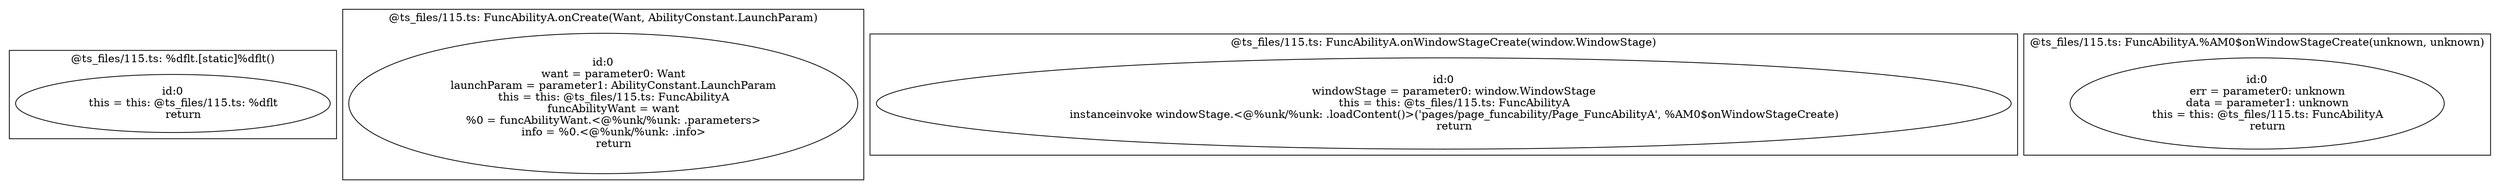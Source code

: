 digraph "115.ts" {
subgraph "cluster_@ts_files/115.ts: %dflt.[static]%dflt()" {
  label="@ts_files/115.ts: %dflt.[static]%dflt()";
  Node33710 [label="id:0
      this = this: @ts_files/115.ts: %dflt
      return"];
}
subgraph "cluster_@ts_files/115.ts: FuncAbilityA.onCreate(Want, AbilityConstant.LaunchParam)" {
  label="@ts_files/115.ts: FuncAbilityA.onCreate(Want, AbilityConstant.LaunchParam)";
  Node68010 [label="id:0
      want = parameter0: Want
      launchParam = parameter1: AbilityConstant.LaunchParam
      this = this: @ts_files/115.ts: FuncAbilityA
      funcAbilityWant = want
      %0 = funcAbilityWant.<@%unk/%unk: .parameters>
      info = %0.<@%unk/%unk: .info>
      return"];
}
subgraph "cluster_@ts_files/115.ts: FuncAbilityA.onWindowStageCreate(window.WindowStage)" {
  label="@ts_files/115.ts: FuncAbilityA.onWindowStageCreate(window.WindowStage)";
  Node65830 [label="id:0
      windowStage = parameter0: window.WindowStage
      this = this: @ts_files/115.ts: FuncAbilityA
      instanceinvoke windowStage.<@%unk/%unk: .loadContent()>('pages/page_funcability/Page_FuncAbilityA', %AM0$onWindowStageCreate)
      return"];
}
subgraph "cluster_@ts_files/115.ts: FuncAbilityA.%AM0$onWindowStageCreate(unknown, unknown)" {
  label="@ts_files/115.ts: FuncAbilityA.%AM0$onWindowStageCreate(unknown, unknown)";
  Node66480 [label="id:0
      err = parameter0: unknown
      data = parameter1: unknown
      this = this: @ts_files/115.ts: FuncAbilityA
      return"];
}
}
